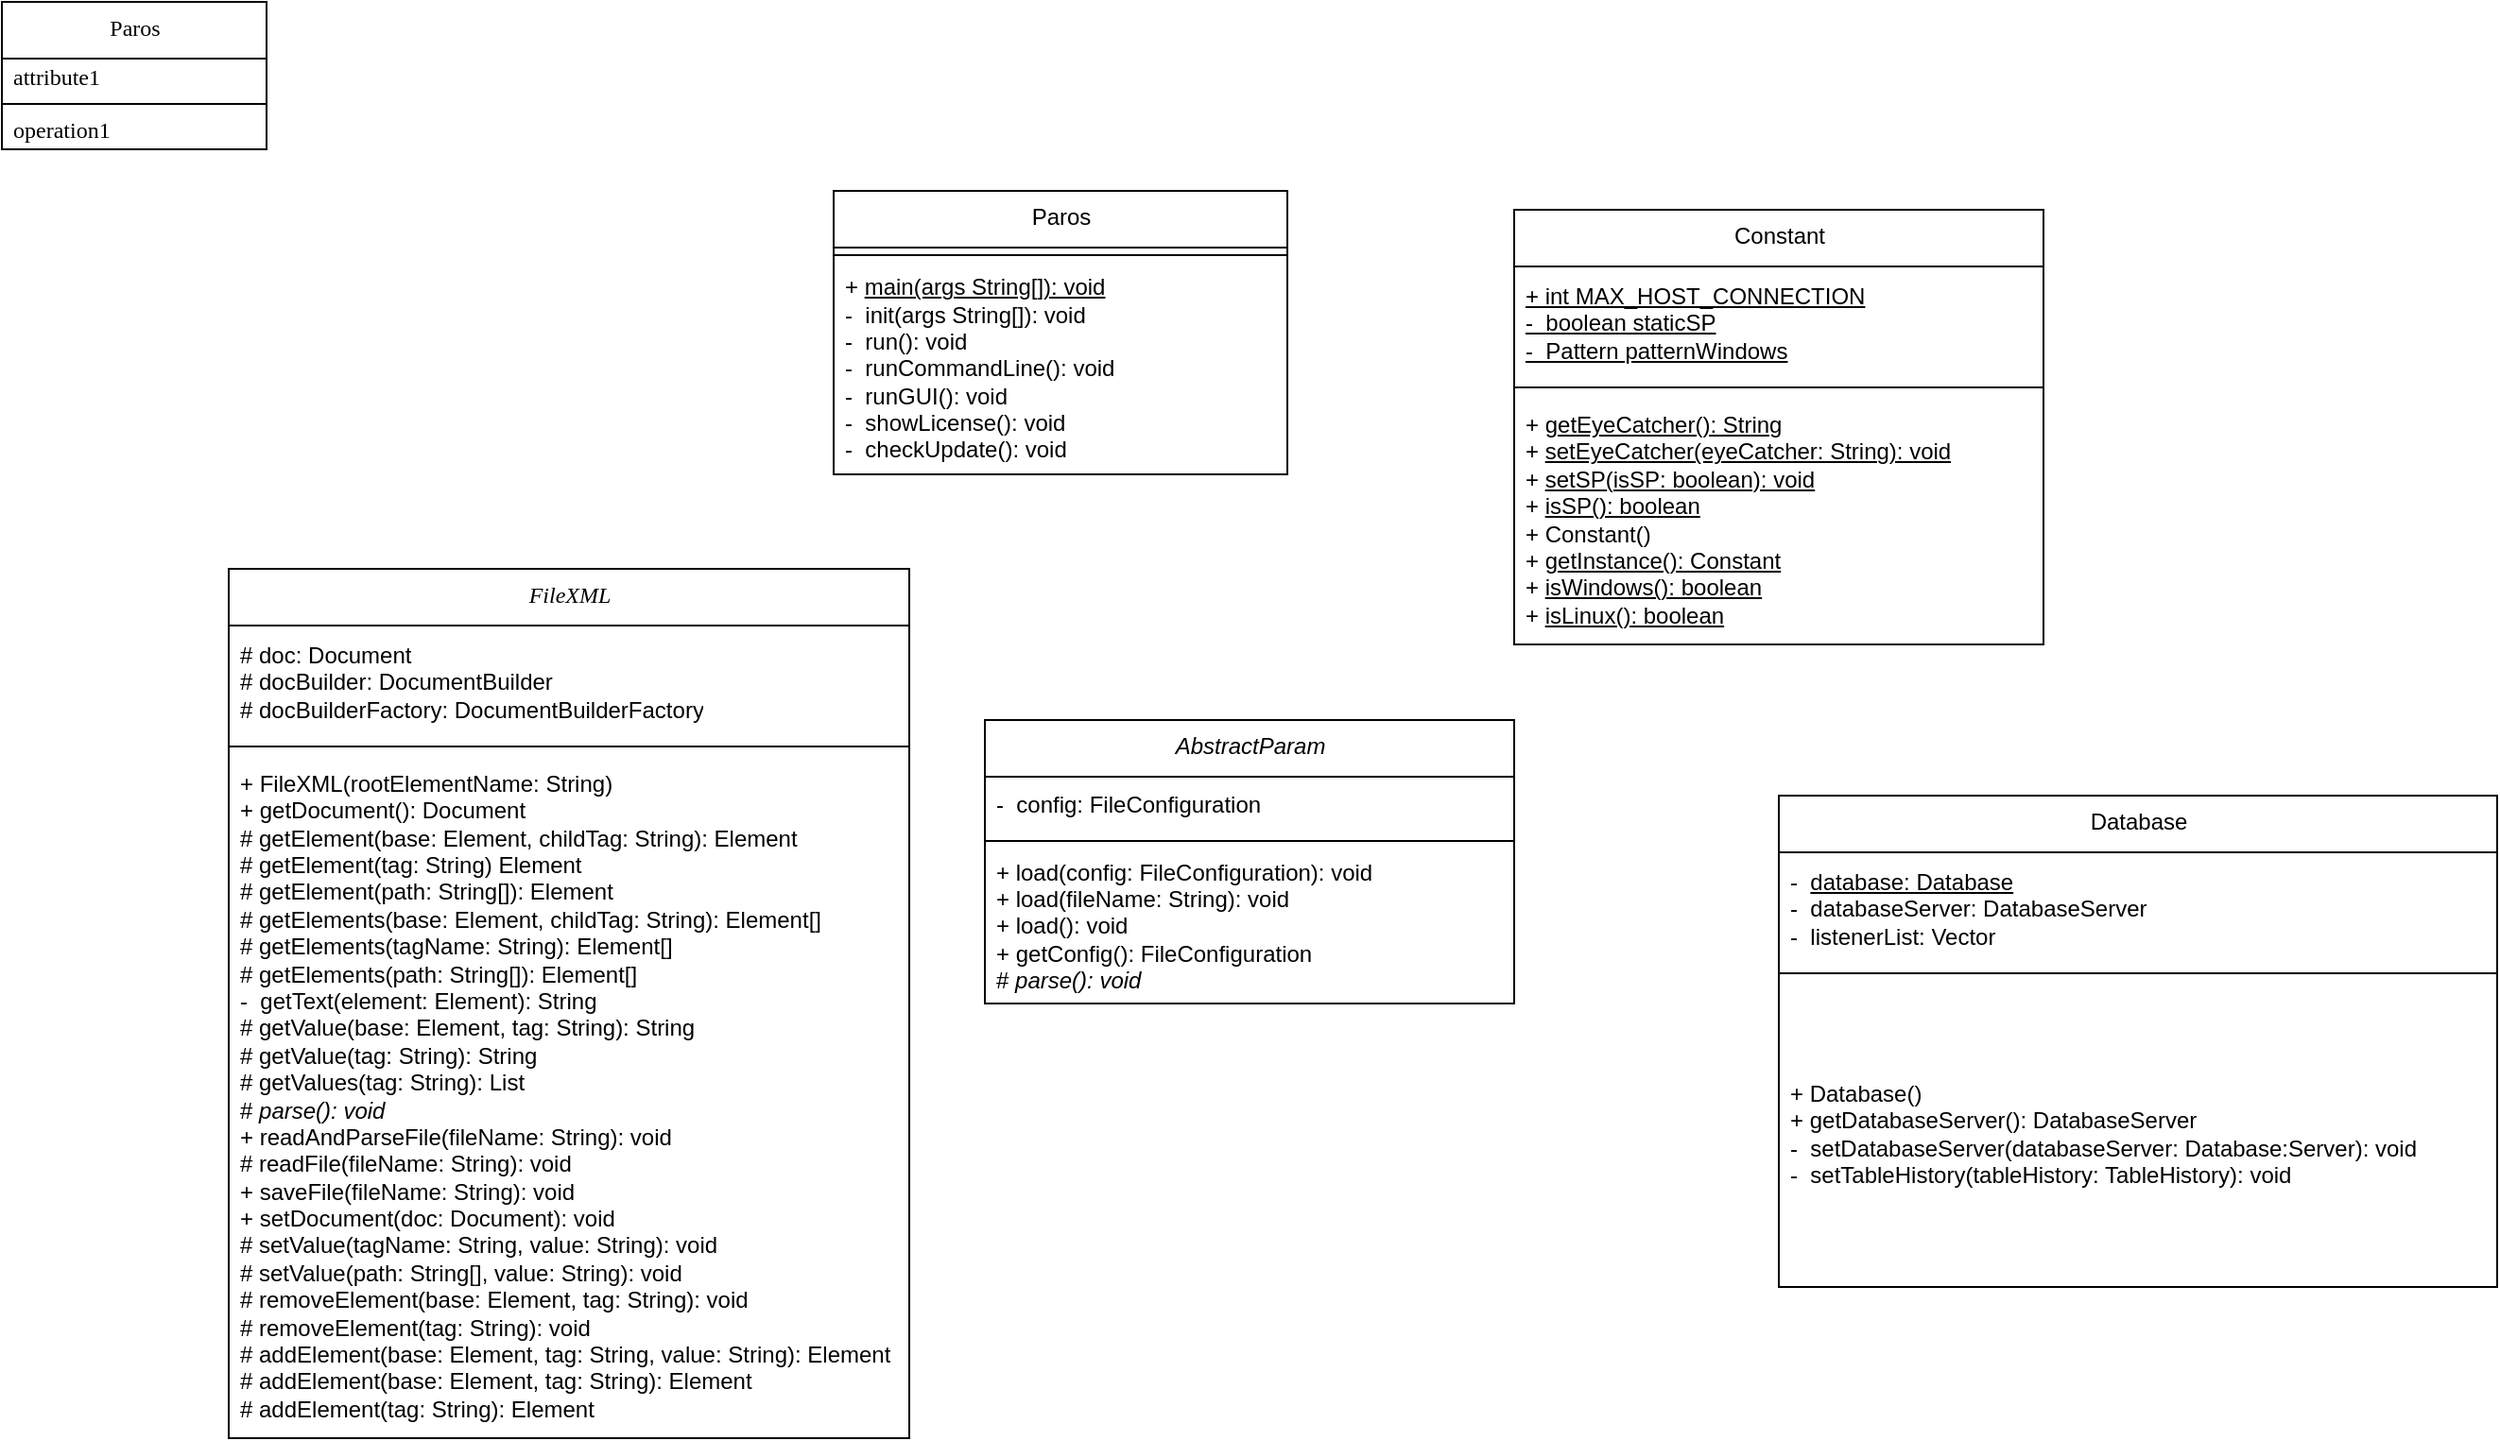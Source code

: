 <mxfile version="15.2.9" type="github">
  <diagram id="C5RBs43oDa-KdzZeNtuy" name="Page-1">
    <mxGraphModel dx="1422" dy="780" grid="1" gridSize="10" guides="1" tooltips="1" connect="1" arrows="1" fold="1" page="1" pageScale="1" pageWidth="827" pageHeight="1169" math="0" shadow="0">
      <root>
        <mxCell id="WIyWlLk6GJQsqaUBKTNV-0" />
        <mxCell id="WIyWlLk6GJQsqaUBKTNV-1" parent="WIyWlLk6GJQsqaUBKTNV-0" />
        <mxCell id="6bA-ptrf7z8_-oPJFV3i-5" value="&lt;font face=&quot;Helvetica&quot;&gt;Paros&lt;/font&gt;" style="swimlane;fontStyle=0;align=center;verticalAlign=top;childLayout=stackLayout;horizontal=1;startSize=30;horizontalStack=0;resizeParent=1;resizeParentMax=0;resizeLast=0;collapsible=0;marginBottom=0;html=1;" parent="WIyWlLk6GJQsqaUBKTNV-1" vertex="1">
          <mxGeometry x="520" y="360" width="240" height="150" as="geometry" />
        </mxCell>
        <mxCell id="6bA-ptrf7z8_-oPJFV3i-10" value="" style="line;strokeWidth=1;fillColor=none;align=left;verticalAlign=middle;spacingTop=-1;spacingLeft=3;spacingRight=3;rotatable=0;labelPosition=right;points=[];portConstraint=eastwest;" parent="6bA-ptrf7z8_-oPJFV3i-5" vertex="1">
          <mxGeometry y="30" width="240" height="8" as="geometry" />
        </mxCell>
        <mxCell id="6bA-ptrf7z8_-oPJFV3i-12" value="&lt;div&gt;&lt;font face=&quot;Helvetica&quot;&gt;+ &lt;u&gt;main(args String[]): void&lt;br&gt;&lt;/u&gt;&lt;/font&gt;&lt;/div&gt;&lt;div&gt;&lt;font face=&quot;Helvetica&quot;&gt;-&amp;nbsp; init(args String[]): void&lt;br&gt;&lt;/font&gt;&lt;/div&gt;&lt;div&gt;&lt;font face=&quot;Helvetica&quot;&gt;-&amp;nbsp; run(): void&lt;br&gt;&lt;/font&gt;&lt;/div&gt;&lt;div&gt;&lt;font face=&quot;Helvetica&quot;&gt;-&amp;nbsp; runCommandLine(): void&lt;br&gt;&lt;/font&gt;&lt;/div&gt;&lt;div&gt;&lt;font face=&quot;Helvetica&quot;&gt;-&amp;nbsp; runGUI(): void&lt;br&gt;&lt;/font&gt;&lt;/div&gt;&lt;div&gt;&lt;font face=&quot;Helvetica&quot;&gt;-&amp;nbsp; showLicense(): void&lt;br&gt;&lt;/font&gt;&lt;/div&gt;&lt;div&gt;&lt;font face=&quot;Helvetica&quot;&gt;-&amp;nbsp; checkUpdate(): void&lt;br&gt;&lt;/font&gt;&lt;/div&gt;" style="text;html=1;strokeColor=none;fillColor=none;align=left;verticalAlign=middle;spacingLeft=4;spacingRight=4;overflow=hidden;rotatable=0;points=[[0,0.5],[1,0.5]];portConstraint=eastwest;" parent="6bA-ptrf7z8_-oPJFV3i-5" vertex="1">
          <mxGeometry y="38" width="240" height="112" as="geometry" />
        </mxCell>
        <mxCell id="6bA-ptrf7z8_-oPJFV3i-13" value="&lt;font face=&quot;Tahoma&quot;&gt;Paros&lt;/font&gt;" style="swimlane;fontStyle=0;align=center;verticalAlign=top;childLayout=stackLayout;horizontal=1;startSize=30;horizontalStack=0;resizeParent=1;resizeParentMax=0;resizeLast=0;collapsible=0;marginBottom=0;html=1;" parent="WIyWlLk6GJQsqaUBKTNV-1" vertex="1">
          <mxGeometry x="80" y="260" width="140" height="78" as="geometry" />
        </mxCell>
        <mxCell id="6bA-ptrf7z8_-oPJFV3i-15" value="&lt;font face=&quot;Tahoma&quot;&gt;attribute1&lt;/font&gt;" style="text;html=1;strokeColor=none;fillColor=none;align=left;verticalAlign=middle;spacingLeft=4;spacingRight=4;overflow=hidden;rotatable=0;points=[[0,0.5],[1,0.5]];portConstraint=eastwest;" parent="6bA-ptrf7z8_-oPJFV3i-13" vertex="1">
          <mxGeometry y="30" width="140" height="20" as="geometry" />
        </mxCell>
        <mxCell id="6bA-ptrf7z8_-oPJFV3i-16" value="" style="line;strokeWidth=1;fillColor=none;align=left;verticalAlign=middle;spacingTop=-1;spacingLeft=3;spacingRight=3;rotatable=0;labelPosition=right;points=[];portConstraint=eastwest;" parent="6bA-ptrf7z8_-oPJFV3i-13" vertex="1">
          <mxGeometry y="50" width="140" height="8" as="geometry" />
        </mxCell>
        <mxCell id="6bA-ptrf7z8_-oPJFV3i-18" value="&lt;font face=&quot;Tahoma&quot;&gt;operation1&lt;/font&gt;" style="text;html=1;strokeColor=none;fillColor=none;align=left;verticalAlign=middle;spacingLeft=4;spacingRight=4;overflow=hidden;rotatable=0;points=[[0,0.5],[1,0.5]];portConstraint=eastwest;" parent="6bA-ptrf7z8_-oPJFV3i-13" vertex="1">
          <mxGeometry y="58" width="140" height="20" as="geometry" />
        </mxCell>
        <mxCell id="6bA-ptrf7z8_-oPJFV3i-25" value="&lt;font face=&quot;Helvetica&quot;&gt;Constant&lt;/font&gt;" style="swimlane;fontStyle=0;align=center;verticalAlign=top;childLayout=stackLayout;horizontal=1;startSize=30;horizontalStack=0;resizeParent=1;resizeParentMax=0;resizeLast=0;collapsible=0;marginBottom=0;html=1;" parent="WIyWlLk6GJQsqaUBKTNV-1" vertex="1">
          <mxGeometry x="880" y="370" width="280" height="230" as="geometry" />
        </mxCell>
        <mxCell id="6bA-ptrf7z8_-oPJFV3i-27" value="&lt;div&gt;&lt;font face=&quot;Helvetica&quot;&gt;&lt;u&gt;+ int MAX_HOST_CONNECTION&lt;br&gt;&lt;/u&gt;&lt;/font&gt;&lt;/div&gt;&lt;div&gt;&lt;font face=&quot;Helvetica&quot;&gt;&lt;u&gt;-&amp;nbsp; boolean staticSP&lt;br&gt;&lt;/u&gt;&lt;/font&gt;&lt;/div&gt;&lt;div&gt;&lt;font face=&quot;Helvetica&quot;&gt;&lt;u&gt;-&amp;nbsp; Pattern patternWindows&lt;br&gt;&lt;/u&gt;&lt;/font&gt;&lt;/div&gt;" style="text;html=1;strokeColor=none;fillColor=none;align=left;verticalAlign=middle;spacingLeft=4;spacingRight=4;overflow=hidden;rotatable=0;points=[[0,0.5],[1,0.5]];portConstraint=eastwest;" parent="6bA-ptrf7z8_-oPJFV3i-25" vertex="1">
          <mxGeometry y="30" width="280" height="60" as="geometry" />
        </mxCell>
        <mxCell id="6bA-ptrf7z8_-oPJFV3i-28" value="" style="line;strokeWidth=1;fillColor=none;align=left;verticalAlign=middle;spacingTop=-1;spacingLeft=3;spacingRight=3;rotatable=0;labelPosition=right;points=[];portConstraint=eastwest;" parent="6bA-ptrf7z8_-oPJFV3i-25" vertex="1">
          <mxGeometry y="90" width="280" height="8" as="geometry" />
        </mxCell>
        <mxCell id="6bA-ptrf7z8_-oPJFV3i-30" value="&lt;div&gt;&lt;font face=&quot;Helvetica&quot;&gt;+ &lt;u&gt;getEyeCatcher(): String&lt;br&gt;&lt;/u&gt;&lt;/font&gt;&lt;/div&gt;&lt;div&gt;&lt;font face=&quot;Helvetica&quot;&gt;+ &lt;u&gt;setEyeCatcher(eyeCatcher: String): void&lt;br&gt;&lt;/u&gt;&lt;/font&gt;&lt;/div&gt;&lt;div&gt;&lt;font face=&quot;Helvetica&quot;&gt;+ &lt;u&gt;setSP(isSP: boolean): void&lt;br&gt;&lt;/u&gt;&lt;/font&gt;&lt;/div&gt;&lt;div&gt;&lt;font face=&quot;Helvetica&quot;&gt;+ &lt;u&gt;isSP(): boolean&lt;/u&gt;&lt;br&gt;&lt;/font&gt;&lt;/div&gt;&lt;div&gt;&lt;font face=&quot;Helvetica&quot;&gt;+ Constant()&lt;br&gt;&lt;/font&gt;&lt;/div&gt;&lt;div&gt;&lt;font face=&quot;Helvetica&quot;&gt;+ &lt;u&gt;getInstance(): Constant&lt;/u&gt;&lt;/font&gt;&lt;/div&gt;&lt;div&gt;&lt;font face=&quot;Helvetica&quot;&gt;+ &lt;u&gt;isWindows(): boolean&lt;/u&gt;&lt;br&gt;&lt;/font&gt;&lt;/div&gt;&lt;div&gt;&lt;font face=&quot;Helvetica&quot;&gt;+ &lt;u&gt;isLinux(): boolean&lt;/u&gt;&lt;br&gt;&lt;/font&gt;&lt;/div&gt;" style="text;html=1;strokeColor=none;fillColor=none;align=left;verticalAlign=middle;spacingLeft=4;spacingRight=4;overflow=hidden;rotatable=0;points=[[0,0.5],[1,0.5]];portConstraint=eastwest;" parent="6bA-ptrf7z8_-oPJFV3i-25" vertex="1">
          <mxGeometry y="98" width="280" height="132" as="geometry" />
        </mxCell>
        <mxCell id="6bA-ptrf7z8_-oPJFV3i-31" value="&lt;font face=&quot;Tahoma&quot;&gt;&lt;i&gt;FileXML&lt;/i&gt;&lt;/font&gt;" style="swimlane;fontStyle=0;align=center;verticalAlign=top;childLayout=stackLayout;horizontal=1;startSize=30;horizontalStack=0;resizeParent=1;resizeParentMax=0;resizeLast=0;collapsible=0;marginBottom=0;html=1;" parent="WIyWlLk6GJQsqaUBKTNV-1" vertex="1">
          <mxGeometry x="200" y="560" width="360" height="460" as="geometry" />
        </mxCell>
        <mxCell id="6bA-ptrf7z8_-oPJFV3i-33" value="&lt;div&gt;&lt;font face=&quot;Helvetica&quot;&gt;# doc: Document&lt;/font&gt;&lt;/div&gt;&lt;div&gt;&lt;font face=&quot;Helvetica&quot;&gt;# docBuilder: DocumentBuilder&lt;/font&gt;&lt;/div&gt;&lt;div&gt;&lt;font face=&quot;Helvetica&quot;&gt;# docBuilderFactory: DocumentBuilderFactory&lt;br&gt;&lt;/font&gt;&lt;/div&gt;" style="text;html=1;strokeColor=none;fillColor=none;align=left;verticalAlign=middle;spacingLeft=4;spacingRight=4;overflow=hidden;rotatable=0;points=[[0,0.5],[1,0.5]];portConstraint=eastwest;" parent="6bA-ptrf7z8_-oPJFV3i-31" vertex="1">
          <mxGeometry y="30" width="360" height="60" as="geometry" />
        </mxCell>
        <mxCell id="6bA-ptrf7z8_-oPJFV3i-34" value="" style="line;strokeWidth=1;fillColor=none;align=left;verticalAlign=middle;spacingTop=-1;spacingLeft=3;spacingRight=3;rotatable=0;labelPosition=right;points=[];portConstraint=eastwest;" parent="6bA-ptrf7z8_-oPJFV3i-31" vertex="1">
          <mxGeometry y="90" width="360" height="8" as="geometry" />
        </mxCell>
        <mxCell id="6bA-ptrf7z8_-oPJFV3i-36" value="&lt;div&gt;&lt;font face=&quot;Helvetica&quot;&gt;+ FileXML(rootElementName: String)&lt;/font&gt;&lt;/div&gt;&lt;div&gt;&lt;font face=&quot;Helvetica&quot;&gt;+ getDocument(): Document&lt;/font&gt;&lt;/div&gt;&lt;div&gt;&lt;font face=&quot;Helvetica&quot;&gt;# getElement(base: Element, childTag: String): Element&lt;/font&gt;&lt;/div&gt;&lt;div&gt;&lt;font face=&quot;Helvetica&quot;&gt;# getElement(tag: String) Element&lt;/font&gt;&lt;/div&gt;&lt;div&gt;&lt;font face=&quot;Helvetica&quot;&gt;# getElement(path: String[]): Element&lt;br&gt;&lt;/font&gt;&lt;/div&gt;&lt;div&gt;&lt;font face=&quot;Helvetica&quot;&gt;# getElements(base: Element, childTag: String): Element[]&lt;br&gt;&lt;/font&gt;&lt;/div&gt;&lt;div&gt;&lt;font face=&quot;Helvetica&quot;&gt;# getElements(tagName: String&lt;span style=&quot;white-space: pre&quot;&gt;&lt;/span&gt;): Element[]&lt;/font&gt;&lt;/div&gt;&lt;div&gt;&lt;font face=&quot;Helvetica&quot;&gt;# getElements(path: String[]): Element[]&lt;/font&gt;&lt;/div&gt;&lt;div&gt;&lt;font face=&quot;Helvetica&quot;&gt;-&amp;nbsp; getText(element: Element): String&lt;/font&gt;&lt;/div&gt;&lt;div&gt;&lt;font face=&quot;Helvetica&quot;&gt;# getValue(base: Element, tag: String): String&lt;br&gt;&lt;/font&gt;&lt;/div&gt;&lt;div&gt;&lt;font face=&quot;Helvetica&quot;&gt;# getValue(tag: String): String&lt;span style=&quot;white-space: pre&quot;&gt;&lt;br&gt;&lt;/span&gt;&lt;/font&gt;&lt;/div&gt;&lt;div&gt;&lt;font face=&quot;Helvetica&quot;&gt;&lt;span style=&quot;white-space: pre&quot;&gt;# getValues(tag: String): List&lt;/span&gt;&lt;/font&gt;&lt;/div&gt;&lt;div&gt;&lt;font face=&quot;Helvetica&quot;&gt;&lt;span style=&quot;white-space: pre&quot;&gt;# &lt;i&gt;parse(): void&lt;/i&gt;&lt;/span&gt;&lt;/font&gt;&lt;/div&gt;&lt;div&gt;&lt;font face=&quot;Helvetica&quot;&gt;&lt;span style=&quot;white-space: pre&quot;&gt;+ readAndParseFile(fileName: String): void&lt;/span&gt;&lt;br&gt;&lt;/font&gt;&lt;/div&gt;&lt;div&gt;&lt;font face=&quot;Helvetica&quot;&gt;# readFile(fileName: String): void&lt;/font&gt;&lt;/div&gt;&lt;div&gt;&lt;font face=&quot;Helvetica&quot;&gt;+ saveFile(fileName: String): void&lt;br&gt;&lt;/font&gt;&lt;/div&gt;&lt;div&gt;&lt;font face=&quot;Helvetica&quot;&gt;+ setDocument(doc: Document): void&lt;br&gt;&lt;/font&gt;&lt;/div&gt;&lt;div&gt;&lt;font face=&quot;Helvetica&quot;&gt;# setValue(tagName: String, value: String): void&lt;br&gt;&lt;/font&gt;&lt;/div&gt;&lt;div&gt;&lt;font face=&quot;Helvetica&quot;&gt;# setValue(path: String[], value: String): void&lt;br&gt;&lt;/font&gt;&lt;/div&gt;&lt;div&gt;&lt;font face=&quot;Helvetica&quot;&gt;# removeElement(base: Element, tag: String): void&lt;/font&gt;&lt;/div&gt;&lt;div&gt;&lt;font face=&quot;Helvetica&quot;&gt;# removeElement(tag: String): void&lt;/font&gt;&lt;/div&gt;&lt;div&gt;&lt;font face=&quot;Helvetica&quot;&gt;# addElement(base: Element, tag: String, value: String): Element&lt;/font&gt;&lt;/div&gt;&lt;div&gt;&lt;font face=&quot;Helvetica&quot;&gt;# addElement(base: Element, tag: String): Element&lt;br&gt;&lt;/font&gt;&lt;/div&gt;# addElement(tag: String): Element" style="text;html=1;strokeColor=none;fillColor=none;align=left;verticalAlign=middle;spacingLeft=4;spacingRight=4;overflow=hidden;rotatable=0;points=[[0,0.5],[1,0.5]];portConstraint=eastwest;" parent="6bA-ptrf7z8_-oPJFV3i-31" vertex="1">
          <mxGeometry y="98" width="360" height="362" as="geometry" />
        </mxCell>
        <mxCell id="ZhgNdsWSCMvSc8Cf2Miy-0" value="&lt;i&gt;AbstractParam&lt;/i&gt;" style="swimlane;fontStyle=0;align=center;verticalAlign=top;childLayout=stackLayout;horizontal=1;startSize=30;horizontalStack=0;resizeParent=1;resizeParentMax=0;resizeLast=0;collapsible=0;marginBottom=0;html=1;" vertex="1" parent="WIyWlLk6GJQsqaUBKTNV-1">
          <mxGeometry x="600" y="640" width="280" height="150" as="geometry" />
        </mxCell>
        <mxCell id="ZhgNdsWSCMvSc8Cf2Miy-1" value="-&amp;nbsp; config: FileConfiguration" style="text;html=1;strokeColor=none;fillColor=none;align=left;verticalAlign=middle;spacingLeft=4;spacingRight=4;overflow=hidden;rotatable=0;points=[[0,0.5],[1,0.5]];portConstraint=eastwest;" vertex="1" parent="ZhgNdsWSCMvSc8Cf2Miy-0">
          <mxGeometry y="30" width="280" height="30" as="geometry" />
        </mxCell>
        <mxCell id="ZhgNdsWSCMvSc8Cf2Miy-2" value="" style="line;strokeWidth=1;fillColor=none;align=left;verticalAlign=middle;spacingTop=-1;spacingLeft=3;spacingRight=3;rotatable=0;labelPosition=right;points=[];portConstraint=eastwest;" vertex="1" parent="ZhgNdsWSCMvSc8Cf2Miy-0">
          <mxGeometry y="60" width="280" height="8" as="geometry" />
        </mxCell>
        <mxCell id="ZhgNdsWSCMvSc8Cf2Miy-3" value="&lt;div&gt;+ load(config: FileConfiguration): void&lt;/div&gt;&lt;div&gt;+ load(fileName: String): void&lt;/div&gt;&lt;div&gt;+ load(): void&lt;/div&gt;&lt;div&gt;+ getConfig(): FileConfiguration&lt;/div&gt;&lt;div&gt;# &lt;i&gt;parse(): void&lt;/i&gt;&lt;br&gt;&lt;/div&gt;" style="text;html=1;strokeColor=none;fillColor=none;align=left;verticalAlign=middle;spacingLeft=4;spacingRight=4;overflow=hidden;rotatable=0;points=[[0,0.5],[1,0.5]];portConstraint=eastwest;" vertex="1" parent="ZhgNdsWSCMvSc8Cf2Miy-0">
          <mxGeometry y="68" width="280" height="82" as="geometry" />
        </mxCell>
        <mxCell id="ZhgNdsWSCMvSc8Cf2Miy-4" value="Database" style="swimlane;fontStyle=0;align=center;verticalAlign=top;childLayout=stackLayout;horizontal=1;startSize=30;horizontalStack=0;resizeParent=1;resizeParentMax=0;resizeLast=0;collapsible=0;marginBottom=0;html=1;" vertex="1" parent="WIyWlLk6GJQsqaUBKTNV-1">
          <mxGeometry x="1020" y="680" width="380" height="260" as="geometry" />
        </mxCell>
        <mxCell id="ZhgNdsWSCMvSc8Cf2Miy-5" value="&lt;div&gt;-&amp;nbsp; &lt;u&gt;database: Database&lt;br&gt;&lt;/u&gt;&lt;/div&gt;&lt;div&gt;-&amp;nbsp; databaseServer: DatabaseServer&lt;br&gt;&lt;/div&gt;-&amp;nbsp; listenerList: Vector" style="text;html=1;strokeColor=none;fillColor=none;align=left;verticalAlign=middle;spacingLeft=4;spacingRight=4;overflow=hidden;rotatable=0;points=[[0,0.5],[1,0.5]];portConstraint=eastwest;" vertex="1" parent="ZhgNdsWSCMvSc8Cf2Miy-4">
          <mxGeometry y="30" width="380" height="60" as="geometry" />
        </mxCell>
        <mxCell id="ZhgNdsWSCMvSc8Cf2Miy-6" value="" style="line;strokeWidth=1;fillColor=none;align=left;verticalAlign=middle;spacingTop=-1;spacingLeft=3;spacingRight=3;rotatable=0;labelPosition=right;points=[];portConstraint=eastwest;" vertex="1" parent="ZhgNdsWSCMvSc8Cf2Miy-4">
          <mxGeometry y="90" width="380" height="8" as="geometry" />
        </mxCell>
        <mxCell id="ZhgNdsWSCMvSc8Cf2Miy-7" value="&lt;div&gt;+ Database()&lt;/div&gt;&lt;div&gt;+ getDatabaseServer(): DatabaseServer&lt;/div&gt;&lt;div&gt;-&amp;nbsp; setDatabaseServer(databaseServer: Database:Server): void&lt;br&gt;&lt;/div&gt;&lt;div&gt;-&amp;nbsp; setTableHistory(tableHistory: TableHistory): void&lt;br&gt;&lt;/div&gt;" style="text;html=1;strokeColor=none;fillColor=none;align=left;verticalAlign=middle;spacingLeft=4;spacingRight=4;overflow=hidden;rotatable=0;points=[[0,0.5],[1,0.5]];portConstraint=eastwest;" vertex="1" parent="ZhgNdsWSCMvSc8Cf2Miy-4">
          <mxGeometry y="98" width="380" height="162" as="geometry" />
        </mxCell>
      </root>
    </mxGraphModel>
  </diagram>
</mxfile>
